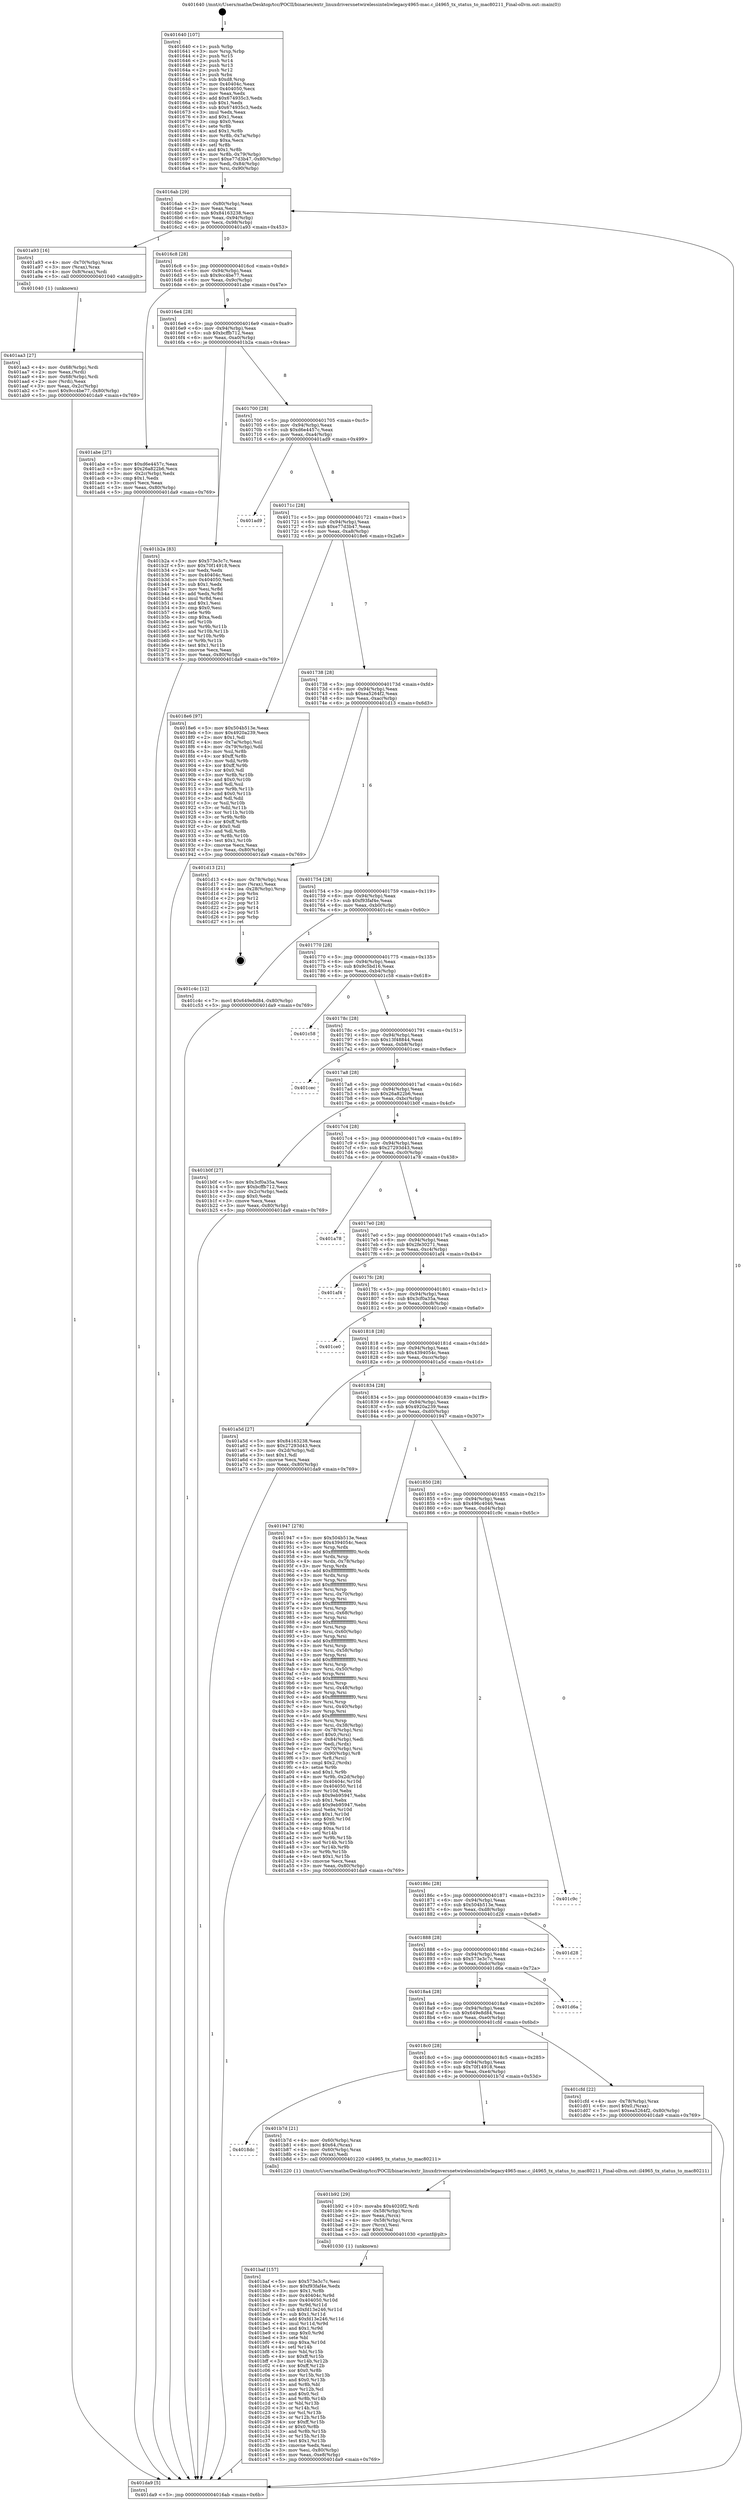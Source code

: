 digraph "0x401640" {
  label = "0x401640 (/mnt/c/Users/mathe/Desktop/tcc/POCII/binaries/extr_linuxdriversnetwirelessinteliwlegacy4965-mac.c_il4965_tx_status_to_mac80211_Final-ollvm.out::main(0))"
  labelloc = "t"
  node[shape=record]

  Entry [label="",width=0.3,height=0.3,shape=circle,fillcolor=black,style=filled]
  "0x4016ab" [label="{
     0x4016ab [29]\l
     | [instrs]\l
     &nbsp;&nbsp;0x4016ab \<+3\>: mov -0x80(%rbp),%eax\l
     &nbsp;&nbsp;0x4016ae \<+2\>: mov %eax,%ecx\l
     &nbsp;&nbsp;0x4016b0 \<+6\>: sub $0x84163238,%ecx\l
     &nbsp;&nbsp;0x4016b6 \<+6\>: mov %eax,-0x94(%rbp)\l
     &nbsp;&nbsp;0x4016bc \<+6\>: mov %ecx,-0x98(%rbp)\l
     &nbsp;&nbsp;0x4016c2 \<+6\>: je 0000000000401a93 \<main+0x453\>\l
  }"]
  "0x401a93" [label="{
     0x401a93 [16]\l
     | [instrs]\l
     &nbsp;&nbsp;0x401a93 \<+4\>: mov -0x70(%rbp),%rax\l
     &nbsp;&nbsp;0x401a97 \<+3\>: mov (%rax),%rax\l
     &nbsp;&nbsp;0x401a9a \<+4\>: mov 0x8(%rax),%rdi\l
     &nbsp;&nbsp;0x401a9e \<+5\>: call 0000000000401040 \<atoi@plt\>\l
     | [calls]\l
     &nbsp;&nbsp;0x401040 \{1\} (unknown)\l
  }"]
  "0x4016c8" [label="{
     0x4016c8 [28]\l
     | [instrs]\l
     &nbsp;&nbsp;0x4016c8 \<+5\>: jmp 00000000004016cd \<main+0x8d\>\l
     &nbsp;&nbsp;0x4016cd \<+6\>: mov -0x94(%rbp),%eax\l
     &nbsp;&nbsp;0x4016d3 \<+5\>: sub $0x9cc4be77,%eax\l
     &nbsp;&nbsp;0x4016d8 \<+6\>: mov %eax,-0x9c(%rbp)\l
     &nbsp;&nbsp;0x4016de \<+6\>: je 0000000000401abe \<main+0x47e\>\l
  }"]
  Exit [label="",width=0.3,height=0.3,shape=circle,fillcolor=black,style=filled,peripheries=2]
  "0x401abe" [label="{
     0x401abe [27]\l
     | [instrs]\l
     &nbsp;&nbsp;0x401abe \<+5\>: mov $0xd6e4457c,%eax\l
     &nbsp;&nbsp;0x401ac3 \<+5\>: mov $0x26a822b6,%ecx\l
     &nbsp;&nbsp;0x401ac8 \<+3\>: mov -0x2c(%rbp),%edx\l
     &nbsp;&nbsp;0x401acb \<+3\>: cmp $0x1,%edx\l
     &nbsp;&nbsp;0x401ace \<+3\>: cmovl %ecx,%eax\l
     &nbsp;&nbsp;0x401ad1 \<+3\>: mov %eax,-0x80(%rbp)\l
     &nbsp;&nbsp;0x401ad4 \<+5\>: jmp 0000000000401da9 \<main+0x769\>\l
  }"]
  "0x4016e4" [label="{
     0x4016e4 [28]\l
     | [instrs]\l
     &nbsp;&nbsp;0x4016e4 \<+5\>: jmp 00000000004016e9 \<main+0xa9\>\l
     &nbsp;&nbsp;0x4016e9 \<+6\>: mov -0x94(%rbp),%eax\l
     &nbsp;&nbsp;0x4016ef \<+5\>: sub $0xbcffb712,%eax\l
     &nbsp;&nbsp;0x4016f4 \<+6\>: mov %eax,-0xa0(%rbp)\l
     &nbsp;&nbsp;0x4016fa \<+6\>: je 0000000000401b2a \<main+0x4ea\>\l
  }"]
  "0x401baf" [label="{
     0x401baf [157]\l
     | [instrs]\l
     &nbsp;&nbsp;0x401baf \<+5\>: mov $0x573e3c7c,%esi\l
     &nbsp;&nbsp;0x401bb4 \<+5\>: mov $0xf93faf4e,%edx\l
     &nbsp;&nbsp;0x401bb9 \<+3\>: mov $0x1,%r8b\l
     &nbsp;&nbsp;0x401bbc \<+8\>: mov 0x40404c,%r9d\l
     &nbsp;&nbsp;0x401bc4 \<+8\>: mov 0x404050,%r10d\l
     &nbsp;&nbsp;0x401bcc \<+3\>: mov %r9d,%r11d\l
     &nbsp;&nbsp;0x401bcf \<+7\>: sub $0xfd13e246,%r11d\l
     &nbsp;&nbsp;0x401bd6 \<+4\>: sub $0x1,%r11d\l
     &nbsp;&nbsp;0x401bda \<+7\>: add $0xfd13e246,%r11d\l
     &nbsp;&nbsp;0x401be1 \<+4\>: imul %r11d,%r9d\l
     &nbsp;&nbsp;0x401be5 \<+4\>: and $0x1,%r9d\l
     &nbsp;&nbsp;0x401be9 \<+4\>: cmp $0x0,%r9d\l
     &nbsp;&nbsp;0x401bed \<+3\>: sete %bl\l
     &nbsp;&nbsp;0x401bf0 \<+4\>: cmp $0xa,%r10d\l
     &nbsp;&nbsp;0x401bf4 \<+4\>: setl %r14b\l
     &nbsp;&nbsp;0x401bf8 \<+3\>: mov %bl,%r15b\l
     &nbsp;&nbsp;0x401bfb \<+4\>: xor $0xff,%r15b\l
     &nbsp;&nbsp;0x401bff \<+3\>: mov %r14b,%r12b\l
     &nbsp;&nbsp;0x401c02 \<+4\>: xor $0xff,%r12b\l
     &nbsp;&nbsp;0x401c06 \<+4\>: xor $0x0,%r8b\l
     &nbsp;&nbsp;0x401c0a \<+3\>: mov %r15b,%r13b\l
     &nbsp;&nbsp;0x401c0d \<+4\>: and $0x0,%r13b\l
     &nbsp;&nbsp;0x401c11 \<+3\>: and %r8b,%bl\l
     &nbsp;&nbsp;0x401c14 \<+3\>: mov %r12b,%cl\l
     &nbsp;&nbsp;0x401c17 \<+3\>: and $0x0,%cl\l
     &nbsp;&nbsp;0x401c1a \<+3\>: and %r8b,%r14b\l
     &nbsp;&nbsp;0x401c1d \<+3\>: or %bl,%r13b\l
     &nbsp;&nbsp;0x401c20 \<+3\>: or %r14b,%cl\l
     &nbsp;&nbsp;0x401c23 \<+3\>: xor %cl,%r13b\l
     &nbsp;&nbsp;0x401c26 \<+3\>: or %r12b,%r15b\l
     &nbsp;&nbsp;0x401c29 \<+4\>: xor $0xff,%r15b\l
     &nbsp;&nbsp;0x401c2d \<+4\>: or $0x0,%r8b\l
     &nbsp;&nbsp;0x401c31 \<+3\>: and %r8b,%r15b\l
     &nbsp;&nbsp;0x401c34 \<+3\>: or %r15b,%r13b\l
     &nbsp;&nbsp;0x401c37 \<+4\>: test $0x1,%r13b\l
     &nbsp;&nbsp;0x401c3b \<+3\>: cmovne %edx,%esi\l
     &nbsp;&nbsp;0x401c3e \<+3\>: mov %esi,-0x80(%rbp)\l
     &nbsp;&nbsp;0x401c41 \<+6\>: mov %eax,-0xe8(%rbp)\l
     &nbsp;&nbsp;0x401c47 \<+5\>: jmp 0000000000401da9 \<main+0x769\>\l
  }"]
  "0x401b2a" [label="{
     0x401b2a [83]\l
     | [instrs]\l
     &nbsp;&nbsp;0x401b2a \<+5\>: mov $0x573e3c7c,%eax\l
     &nbsp;&nbsp;0x401b2f \<+5\>: mov $0x70f14918,%ecx\l
     &nbsp;&nbsp;0x401b34 \<+2\>: xor %edx,%edx\l
     &nbsp;&nbsp;0x401b36 \<+7\>: mov 0x40404c,%esi\l
     &nbsp;&nbsp;0x401b3d \<+7\>: mov 0x404050,%edi\l
     &nbsp;&nbsp;0x401b44 \<+3\>: sub $0x1,%edx\l
     &nbsp;&nbsp;0x401b47 \<+3\>: mov %esi,%r8d\l
     &nbsp;&nbsp;0x401b4a \<+3\>: add %edx,%r8d\l
     &nbsp;&nbsp;0x401b4d \<+4\>: imul %r8d,%esi\l
     &nbsp;&nbsp;0x401b51 \<+3\>: and $0x1,%esi\l
     &nbsp;&nbsp;0x401b54 \<+3\>: cmp $0x0,%esi\l
     &nbsp;&nbsp;0x401b57 \<+4\>: sete %r9b\l
     &nbsp;&nbsp;0x401b5b \<+3\>: cmp $0xa,%edi\l
     &nbsp;&nbsp;0x401b5e \<+4\>: setl %r10b\l
     &nbsp;&nbsp;0x401b62 \<+3\>: mov %r9b,%r11b\l
     &nbsp;&nbsp;0x401b65 \<+3\>: and %r10b,%r11b\l
     &nbsp;&nbsp;0x401b68 \<+3\>: xor %r10b,%r9b\l
     &nbsp;&nbsp;0x401b6b \<+3\>: or %r9b,%r11b\l
     &nbsp;&nbsp;0x401b6e \<+4\>: test $0x1,%r11b\l
     &nbsp;&nbsp;0x401b72 \<+3\>: cmovne %ecx,%eax\l
     &nbsp;&nbsp;0x401b75 \<+3\>: mov %eax,-0x80(%rbp)\l
     &nbsp;&nbsp;0x401b78 \<+5\>: jmp 0000000000401da9 \<main+0x769\>\l
  }"]
  "0x401700" [label="{
     0x401700 [28]\l
     | [instrs]\l
     &nbsp;&nbsp;0x401700 \<+5\>: jmp 0000000000401705 \<main+0xc5\>\l
     &nbsp;&nbsp;0x401705 \<+6\>: mov -0x94(%rbp),%eax\l
     &nbsp;&nbsp;0x40170b \<+5\>: sub $0xd6e4457c,%eax\l
     &nbsp;&nbsp;0x401710 \<+6\>: mov %eax,-0xa4(%rbp)\l
     &nbsp;&nbsp;0x401716 \<+6\>: je 0000000000401ad9 \<main+0x499\>\l
  }"]
  "0x401b92" [label="{
     0x401b92 [29]\l
     | [instrs]\l
     &nbsp;&nbsp;0x401b92 \<+10\>: movabs $0x4020f2,%rdi\l
     &nbsp;&nbsp;0x401b9c \<+4\>: mov -0x58(%rbp),%rcx\l
     &nbsp;&nbsp;0x401ba0 \<+2\>: mov %eax,(%rcx)\l
     &nbsp;&nbsp;0x401ba2 \<+4\>: mov -0x58(%rbp),%rcx\l
     &nbsp;&nbsp;0x401ba6 \<+2\>: mov (%rcx),%esi\l
     &nbsp;&nbsp;0x401ba8 \<+2\>: mov $0x0,%al\l
     &nbsp;&nbsp;0x401baa \<+5\>: call 0000000000401030 \<printf@plt\>\l
     | [calls]\l
     &nbsp;&nbsp;0x401030 \{1\} (unknown)\l
  }"]
  "0x401ad9" [label="{
     0x401ad9\l
  }", style=dashed]
  "0x40171c" [label="{
     0x40171c [28]\l
     | [instrs]\l
     &nbsp;&nbsp;0x40171c \<+5\>: jmp 0000000000401721 \<main+0xe1\>\l
     &nbsp;&nbsp;0x401721 \<+6\>: mov -0x94(%rbp),%eax\l
     &nbsp;&nbsp;0x401727 \<+5\>: sub $0xe77d3b47,%eax\l
     &nbsp;&nbsp;0x40172c \<+6\>: mov %eax,-0xa8(%rbp)\l
     &nbsp;&nbsp;0x401732 \<+6\>: je 00000000004018e6 \<main+0x2a6\>\l
  }"]
  "0x4018dc" [label="{
     0x4018dc\l
  }", style=dashed]
  "0x4018e6" [label="{
     0x4018e6 [97]\l
     | [instrs]\l
     &nbsp;&nbsp;0x4018e6 \<+5\>: mov $0x504b513e,%eax\l
     &nbsp;&nbsp;0x4018eb \<+5\>: mov $0x4920a239,%ecx\l
     &nbsp;&nbsp;0x4018f0 \<+2\>: mov $0x1,%dl\l
     &nbsp;&nbsp;0x4018f2 \<+4\>: mov -0x7a(%rbp),%sil\l
     &nbsp;&nbsp;0x4018f6 \<+4\>: mov -0x79(%rbp),%dil\l
     &nbsp;&nbsp;0x4018fa \<+3\>: mov %sil,%r8b\l
     &nbsp;&nbsp;0x4018fd \<+4\>: xor $0xff,%r8b\l
     &nbsp;&nbsp;0x401901 \<+3\>: mov %dil,%r9b\l
     &nbsp;&nbsp;0x401904 \<+4\>: xor $0xff,%r9b\l
     &nbsp;&nbsp;0x401908 \<+3\>: xor $0x0,%dl\l
     &nbsp;&nbsp;0x40190b \<+3\>: mov %r8b,%r10b\l
     &nbsp;&nbsp;0x40190e \<+4\>: and $0x0,%r10b\l
     &nbsp;&nbsp;0x401912 \<+3\>: and %dl,%sil\l
     &nbsp;&nbsp;0x401915 \<+3\>: mov %r9b,%r11b\l
     &nbsp;&nbsp;0x401918 \<+4\>: and $0x0,%r11b\l
     &nbsp;&nbsp;0x40191c \<+3\>: and %dl,%dil\l
     &nbsp;&nbsp;0x40191f \<+3\>: or %sil,%r10b\l
     &nbsp;&nbsp;0x401922 \<+3\>: or %dil,%r11b\l
     &nbsp;&nbsp;0x401925 \<+3\>: xor %r11b,%r10b\l
     &nbsp;&nbsp;0x401928 \<+3\>: or %r9b,%r8b\l
     &nbsp;&nbsp;0x40192b \<+4\>: xor $0xff,%r8b\l
     &nbsp;&nbsp;0x40192f \<+3\>: or $0x0,%dl\l
     &nbsp;&nbsp;0x401932 \<+3\>: and %dl,%r8b\l
     &nbsp;&nbsp;0x401935 \<+3\>: or %r8b,%r10b\l
     &nbsp;&nbsp;0x401938 \<+4\>: test $0x1,%r10b\l
     &nbsp;&nbsp;0x40193c \<+3\>: cmovne %ecx,%eax\l
     &nbsp;&nbsp;0x40193f \<+3\>: mov %eax,-0x80(%rbp)\l
     &nbsp;&nbsp;0x401942 \<+5\>: jmp 0000000000401da9 \<main+0x769\>\l
  }"]
  "0x401738" [label="{
     0x401738 [28]\l
     | [instrs]\l
     &nbsp;&nbsp;0x401738 \<+5\>: jmp 000000000040173d \<main+0xfd\>\l
     &nbsp;&nbsp;0x40173d \<+6\>: mov -0x94(%rbp),%eax\l
     &nbsp;&nbsp;0x401743 \<+5\>: sub $0xea5264f2,%eax\l
     &nbsp;&nbsp;0x401748 \<+6\>: mov %eax,-0xac(%rbp)\l
     &nbsp;&nbsp;0x40174e \<+6\>: je 0000000000401d13 \<main+0x6d3\>\l
  }"]
  "0x401da9" [label="{
     0x401da9 [5]\l
     | [instrs]\l
     &nbsp;&nbsp;0x401da9 \<+5\>: jmp 00000000004016ab \<main+0x6b\>\l
  }"]
  "0x401640" [label="{
     0x401640 [107]\l
     | [instrs]\l
     &nbsp;&nbsp;0x401640 \<+1\>: push %rbp\l
     &nbsp;&nbsp;0x401641 \<+3\>: mov %rsp,%rbp\l
     &nbsp;&nbsp;0x401644 \<+2\>: push %r15\l
     &nbsp;&nbsp;0x401646 \<+2\>: push %r14\l
     &nbsp;&nbsp;0x401648 \<+2\>: push %r13\l
     &nbsp;&nbsp;0x40164a \<+2\>: push %r12\l
     &nbsp;&nbsp;0x40164c \<+1\>: push %rbx\l
     &nbsp;&nbsp;0x40164d \<+7\>: sub $0xd8,%rsp\l
     &nbsp;&nbsp;0x401654 \<+7\>: mov 0x40404c,%eax\l
     &nbsp;&nbsp;0x40165b \<+7\>: mov 0x404050,%ecx\l
     &nbsp;&nbsp;0x401662 \<+2\>: mov %eax,%edx\l
     &nbsp;&nbsp;0x401664 \<+6\>: add $0x674935c3,%edx\l
     &nbsp;&nbsp;0x40166a \<+3\>: sub $0x1,%edx\l
     &nbsp;&nbsp;0x40166d \<+6\>: sub $0x674935c3,%edx\l
     &nbsp;&nbsp;0x401673 \<+3\>: imul %edx,%eax\l
     &nbsp;&nbsp;0x401676 \<+3\>: and $0x1,%eax\l
     &nbsp;&nbsp;0x401679 \<+3\>: cmp $0x0,%eax\l
     &nbsp;&nbsp;0x40167c \<+4\>: sete %r8b\l
     &nbsp;&nbsp;0x401680 \<+4\>: and $0x1,%r8b\l
     &nbsp;&nbsp;0x401684 \<+4\>: mov %r8b,-0x7a(%rbp)\l
     &nbsp;&nbsp;0x401688 \<+3\>: cmp $0xa,%ecx\l
     &nbsp;&nbsp;0x40168b \<+4\>: setl %r8b\l
     &nbsp;&nbsp;0x40168f \<+4\>: and $0x1,%r8b\l
     &nbsp;&nbsp;0x401693 \<+4\>: mov %r8b,-0x79(%rbp)\l
     &nbsp;&nbsp;0x401697 \<+7\>: movl $0xe77d3b47,-0x80(%rbp)\l
     &nbsp;&nbsp;0x40169e \<+6\>: mov %edi,-0x84(%rbp)\l
     &nbsp;&nbsp;0x4016a4 \<+7\>: mov %rsi,-0x90(%rbp)\l
  }"]
  "0x401b7d" [label="{
     0x401b7d [21]\l
     | [instrs]\l
     &nbsp;&nbsp;0x401b7d \<+4\>: mov -0x60(%rbp),%rax\l
     &nbsp;&nbsp;0x401b81 \<+6\>: movl $0x64,(%rax)\l
     &nbsp;&nbsp;0x401b87 \<+4\>: mov -0x60(%rbp),%rax\l
     &nbsp;&nbsp;0x401b8b \<+2\>: mov (%rax),%edi\l
     &nbsp;&nbsp;0x401b8d \<+5\>: call 0000000000401220 \<il4965_tx_status_to_mac80211\>\l
     | [calls]\l
     &nbsp;&nbsp;0x401220 \{1\} (/mnt/c/Users/mathe/Desktop/tcc/POCII/binaries/extr_linuxdriversnetwirelessinteliwlegacy4965-mac.c_il4965_tx_status_to_mac80211_Final-ollvm.out::il4965_tx_status_to_mac80211)\l
  }"]
  "0x401d13" [label="{
     0x401d13 [21]\l
     | [instrs]\l
     &nbsp;&nbsp;0x401d13 \<+4\>: mov -0x78(%rbp),%rax\l
     &nbsp;&nbsp;0x401d17 \<+2\>: mov (%rax),%eax\l
     &nbsp;&nbsp;0x401d19 \<+4\>: lea -0x28(%rbp),%rsp\l
     &nbsp;&nbsp;0x401d1d \<+1\>: pop %rbx\l
     &nbsp;&nbsp;0x401d1e \<+2\>: pop %r12\l
     &nbsp;&nbsp;0x401d20 \<+2\>: pop %r13\l
     &nbsp;&nbsp;0x401d22 \<+2\>: pop %r14\l
     &nbsp;&nbsp;0x401d24 \<+2\>: pop %r15\l
     &nbsp;&nbsp;0x401d26 \<+1\>: pop %rbp\l
     &nbsp;&nbsp;0x401d27 \<+1\>: ret\l
  }"]
  "0x401754" [label="{
     0x401754 [28]\l
     | [instrs]\l
     &nbsp;&nbsp;0x401754 \<+5\>: jmp 0000000000401759 \<main+0x119\>\l
     &nbsp;&nbsp;0x401759 \<+6\>: mov -0x94(%rbp),%eax\l
     &nbsp;&nbsp;0x40175f \<+5\>: sub $0xf93faf4e,%eax\l
     &nbsp;&nbsp;0x401764 \<+6\>: mov %eax,-0xb0(%rbp)\l
     &nbsp;&nbsp;0x40176a \<+6\>: je 0000000000401c4c \<main+0x60c\>\l
  }"]
  "0x4018c0" [label="{
     0x4018c0 [28]\l
     | [instrs]\l
     &nbsp;&nbsp;0x4018c0 \<+5\>: jmp 00000000004018c5 \<main+0x285\>\l
     &nbsp;&nbsp;0x4018c5 \<+6\>: mov -0x94(%rbp),%eax\l
     &nbsp;&nbsp;0x4018cb \<+5\>: sub $0x70f14918,%eax\l
     &nbsp;&nbsp;0x4018d0 \<+6\>: mov %eax,-0xe4(%rbp)\l
     &nbsp;&nbsp;0x4018d6 \<+6\>: je 0000000000401b7d \<main+0x53d\>\l
  }"]
  "0x401c4c" [label="{
     0x401c4c [12]\l
     | [instrs]\l
     &nbsp;&nbsp;0x401c4c \<+7\>: movl $0x649e8d84,-0x80(%rbp)\l
     &nbsp;&nbsp;0x401c53 \<+5\>: jmp 0000000000401da9 \<main+0x769\>\l
  }"]
  "0x401770" [label="{
     0x401770 [28]\l
     | [instrs]\l
     &nbsp;&nbsp;0x401770 \<+5\>: jmp 0000000000401775 \<main+0x135\>\l
     &nbsp;&nbsp;0x401775 \<+6\>: mov -0x94(%rbp),%eax\l
     &nbsp;&nbsp;0x40177b \<+5\>: sub $0x9c5bd16,%eax\l
     &nbsp;&nbsp;0x401780 \<+6\>: mov %eax,-0xb4(%rbp)\l
     &nbsp;&nbsp;0x401786 \<+6\>: je 0000000000401c58 \<main+0x618\>\l
  }"]
  "0x401cfd" [label="{
     0x401cfd [22]\l
     | [instrs]\l
     &nbsp;&nbsp;0x401cfd \<+4\>: mov -0x78(%rbp),%rax\l
     &nbsp;&nbsp;0x401d01 \<+6\>: movl $0x0,(%rax)\l
     &nbsp;&nbsp;0x401d07 \<+7\>: movl $0xea5264f2,-0x80(%rbp)\l
     &nbsp;&nbsp;0x401d0e \<+5\>: jmp 0000000000401da9 \<main+0x769\>\l
  }"]
  "0x401c58" [label="{
     0x401c58\l
  }", style=dashed]
  "0x40178c" [label="{
     0x40178c [28]\l
     | [instrs]\l
     &nbsp;&nbsp;0x40178c \<+5\>: jmp 0000000000401791 \<main+0x151\>\l
     &nbsp;&nbsp;0x401791 \<+6\>: mov -0x94(%rbp),%eax\l
     &nbsp;&nbsp;0x401797 \<+5\>: sub $0x13f48844,%eax\l
     &nbsp;&nbsp;0x40179c \<+6\>: mov %eax,-0xb8(%rbp)\l
     &nbsp;&nbsp;0x4017a2 \<+6\>: je 0000000000401cec \<main+0x6ac\>\l
  }"]
  "0x4018a4" [label="{
     0x4018a4 [28]\l
     | [instrs]\l
     &nbsp;&nbsp;0x4018a4 \<+5\>: jmp 00000000004018a9 \<main+0x269\>\l
     &nbsp;&nbsp;0x4018a9 \<+6\>: mov -0x94(%rbp),%eax\l
     &nbsp;&nbsp;0x4018af \<+5\>: sub $0x649e8d84,%eax\l
     &nbsp;&nbsp;0x4018b4 \<+6\>: mov %eax,-0xe0(%rbp)\l
     &nbsp;&nbsp;0x4018ba \<+6\>: je 0000000000401cfd \<main+0x6bd\>\l
  }"]
  "0x401cec" [label="{
     0x401cec\l
  }", style=dashed]
  "0x4017a8" [label="{
     0x4017a8 [28]\l
     | [instrs]\l
     &nbsp;&nbsp;0x4017a8 \<+5\>: jmp 00000000004017ad \<main+0x16d\>\l
     &nbsp;&nbsp;0x4017ad \<+6\>: mov -0x94(%rbp),%eax\l
     &nbsp;&nbsp;0x4017b3 \<+5\>: sub $0x26a822b6,%eax\l
     &nbsp;&nbsp;0x4017b8 \<+6\>: mov %eax,-0xbc(%rbp)\l
     &nbsp;&nbsp;0x4017be \<+6\>: je 0000000000401b0f \<main+0x4cf\>\l
  }"]
  "0x401d6a" [label="{
     0x401d6a\l
  }", style=dashed]
  "0x401b0f" [label="{
     0x401b0f [27]\l
     | [instrs]\l
     &nbsp;&nbsp;0x401b0f \<+5\>: mov $0x3cf0a35a,%eax\l
     &nbsp;&nbsp;0x401b14 \<+5\>: mov $0xbcffb712,%ecx\l
     &nbsp;&nbsp;0x401b19 \<+3\>: mov -0x2c(%rbp),%edx\l
     &nbsp;&nbsp;0x401b1c \<+3\>: cmp $0x0,%edx\l
     &nbsp;&nbsp;0x401b1f \<+3\>: cmove %ecx,%eax\l
     &nbsp;&nbsp;0x401b22 \<+3\>: mov %eax,-0x80(%rbp)\l
     &nbsp;&nbsp;0x401b25 \<+5\>: jmp 0000000000401da9 \<main+0x769\>\l
  }"]
  "0x4017c4" [label="{
     0x4017c4 [28]\l
     | [instrs]\l
     &nbsp;&nbsp;0x4017c4 \<+5\>: jmp 00000000004017c9 \<main+0x189\>\l
     &nbsp;&nbsp;0x4017c9 \<+6\>: mov -0x94(%rbp),%eax\l
     &nbsp;&nbsp;0x4017cf \<+5\>: sub $0x27293d43,%eax\l
     &nbsp;&nbsp;0x4017d4 \<+6\>: mov %eax,-0xc0(%rbp)\l
     &nbsp;&nbsp;0x4017da \<+6\>: je 0000000000401a78 \<main+0x438\>\l
  }"]
  "0x401888" [label="{
     0x401888 [28]\l
     | [instrs]\l
     &nbsp;&nbsp;0x401888 \<+5\>: jmp 000000000040188d \<main+0x24d\>\l
     &nbsp;&nbsp;0x40188d \<+6\>: mov -0x94(%rbp),%eax\l
     &nbsp;&nbsp;0x401893 \<+5\>: sub $0x573e3c7c,%eax\l
     &nbsp;&nbsp;0x401898 \<+6\>: mov %eax,-0xdc(%rbp)\l
     &nbsp;&nbsp;0x40189e \<+6\>: je 0000000000401d6a \<main+0x72a\>\l
  }"]
  "0x401a78" [label="{
     0x401a78\l
  }", style=dashed]
  "0x4017e0" [label="{
     0x4017e0 [28]\l
     | [instrs]\l
     &nbsp;&nbsp;0x4017e0 \<+5\>: jmp 00000000004017e5 \<main+0x1a5\>\l
     &nbsp;&nbsp;0x4017e5 \<+6\>: mov -0x94(%rbp),%eax\l
     &nbsp;&nbsp;0x4017eb \<+5\>: sub $0x2fe30271,%eax\l
     &nbsp;&nbsp;0x4017f0 \<+6\>: mov %eax,-0xc4(%rbp)\l
     &nbsp;&nbsp;0x4017f6 \<+6\>: je 0000000000401af4 \<main+0x4b4\>\l
  }"]
  "0x401d28" [label="{
     0x401d28\l
  }", style=dashed]
  "0x401af4" [label="{
     0x401af4\l
  }", style=dashed]
  "0x4017fc" [label="{
     0x4017fc [28]\l
     | [instrs]\l
     &nbsp;&nbsp;0x4017fc \<+5\>: jmp 0000000000401801 \<main+0x1c1\>\l
     &nbsp;&nbsp;0x401801 \<+6\>: mov -0x94(%rbp),%eax\l
     &nbsp;&nbsp;0x401807 \<+5\>: sub $0x3cf0a35a,%eax\l
     &nbsp;&nbsp;0x40180c \<+6\>: mov %eax,-0xc8(%rbp)\l
     &nbsp;&nbsp;0x401812 \<+6\>: je 0000000000401ce0 \<main+0x6a0\>\l
  }"]
  "0x40186c" [label="{
     0x40186c [28]\l
     | [instrs]\l
     &nbsp;&nbsp;0x40186c \<+5\>: jmp 0000000000401871 \<main+0x231\>\l
     &nbsp;&nbsp;0x401871 \<+6\>: mov -0x94(%rbp),%eax\l
     &nbsp;&nbsp;0x401877 \<+5\>: sub $0x504b513e,%eax\l
     &nbsp;&nbsp;0x40187c \<+6\>: mov %eax,-0xd8(%rbp)\l
     &nbsp;&nbsp;0x401882 \<+6\>: je 0000000000401d28 \<main+0x6e8\>\l
  }"]
  "0x401ce0" [label="{
     0x401ce0\l
  }", style=dashed]
  "0x401818" [label="{
     0x401818 [28]\l
     | [instrs]\l
     &nbsp;&nbsp;0x401818 \<+5\>: jmp 000000000040181d \<main+0x1dd\>\l
     &nbsp;&nbsp;0x40181d \<+6\>: mov -0x94(%rbp),%eax\l
     &nbsp;&nbsp;0x401823 \<+5\>: sub $0x4394054c,%eax\l
     &nbsp;&nbsp;0x401828 \<+6\>: mov %eax,-0xcc(%rbp)\l
     &nbsp;&nbsp;0x40182e \<+6\>: je 0000000000401a5d \<main+0x41d\>\l
  }"]
  "0x401c9c" [label="{
     0x401c9c\l
  }", style=dashed]
  "0x401a5d" [label="{
     0x401a5d [27]\l
     | [instrs]\l
     &nbsp;&nbsp;0x401a5d \<+5\>: mov $0x84163238,%eax\l
     &nbsp;&nbsp;0x401a62 \<+5\>: mov $0x27293d43,%ecx\l
     &nbsp;&nbsp;0x401a67 \<+3\>: mov -0x2d(%rbp),%dl\l
     &nbsp;&nbsp;0x401a6a \<+3\>: test $0x1,%dl\l
     &nbsp;&nbsp;0x401a6d \<+3\>: cmovne %ecx,%eax\l
     &nbsp;&nbsp;0x401a70 \<+3\>: mov %eax,-0x80(%rbp)\l
     &nbsp;&nbsp;0x401a73 \<+5\>: jmp 0000000000401da9 \<main+0x769\>\l
  }"]
  "0x401834" [label="{
     0x401834 [28]\l
     | [instrs]\l
     &nbsp;&nbsp;0x401834 \<+5\>: jmp 0000000000401839 \<main+0x1f9\>\l
     &nbsp;&nbsp;0x401839 \<+6\>: mov -0x94(%rbp),%eax\l
     &nbsp;&nbsp;0x40183f \<+5\>: sub $0x4920a239,%eax\l
     &nbsp;&nbsp;0x401844 \<+6\>: mov %eax,-0xd0(%rbp)\l
     &nbsp;&nbsp;0x40184a \<+6\>: je 0000000000401947 \<main+0x307\>\l
  }"]
  "0x401aa3" [label="{
     0x401aa3 [27]\l
     | [instrs]\l
     &nbsp;&nbsp;0x401aa3 \<+4\>: mov -0x68(%rbp),%rdi\l
     &nbsp;&nbsp;0x401aa7 \<+2\>: mov %eax,(%rdi)\l
     &nbsp;&nbsp;0x401aa9 \<+4\>: mov -0x68(%rbp),%rdi\l
     &nbsp;&nbsp;0x401aad \<+2\>: mov (%rdi),%eax\l
     &nbsp;&nbsp;0x401aaf \<+3\>: mov %eax,-0x2c(%rbp)\l
     &nbsp;&nbsp;0x401ab2 \<+7\>: movl $0x9cc4be77,-0x80(%rbp)\l
     &nbsp;&nbsp;0x401ab9 \<+5\>: jmp 0000000000401da9 \<main+0x769\>\l
  }"]
  "0x401947" [label="{
     0x401947 [278]\l
     | [instrs]\l
     &nbsp;&nbsp;0x401947 \<+5\>: mov $0x504b513e,%eax\l
     &nbsp;&nbsp;0x40194c \<+5\>: mov $0x4394054c,%ecx\l
     &nbsp;&nbsp;0x401951 \<+3\>: mov %rsp,%rdx\l
     &nbsp;&nbsp;0x401954 \<+4\>: add $0xfffffffffffffff0,%rdx\l
     &nbsp;&nbsp;0x401958 \<+3\>: mov %rdx,%rsp\l
     &nbsp;&nbsp;0x40195b \<+4\>: mov %rdx,-0x78(%rbp)\l
     &nbsp;&nbsp;0x40195f \<+3\>: mov %rsp,%rdx\l
     &nbsp;&nbsp;0x401962 \<+4\>: add $0xfffffffffffffff0,%rdx\l
     &nbsp;&nbsp;0x401966 \<+3\>: mov %rdx,%rsp\l
     &nbsp;&nbsp;0x401969 \<+3\>: mov %rsp,%rsi\l
     &nbsp;&nbsp;0x40196c \<+4\>: add $0xfffffffffffffff0,%rsi\l
     &nbsp;&nbsp;0x401970 \<+3\>: mov %rsi,%rsp\l
     &nbsp;&nbsp;0x401973 \<+4\>: mov %rsi,-0x70(%rbp)\l
     &nbsp;&nbsp;0x401977 \<+3\>: mov %rsp,%rsi\l
     &nbsp;&nbsp;0x40197a \<+4\>: add $0xfffffffffffffff0,%rsi\l
     &nbsp;&nbsp;0x40197e \<+3\>: mov %rsi,%rsp\l
     &nbsp;&nbsp;0x401981 \<+4\>: mov %rsi,-0x68(%rbp)\l
     &nbsp;&nbsp;0x401985 \<+3\>: mov %rsp,%rsi\l
     &nbsp;&nbsp;0x401988 \<+4\>: add $0xfffffffffffffff0,%rsi\l
     &nbsp;&nbsp;0x40198c \<+3\>: mov %rsi,%rsp\l
     &nbsp;&nbsp;0x40198f \<+4\>: mov %rsi,-0x60(%rbp)\l
     &nbsp;&nbsp;0x401993 \<+3\>: mov %rsp,%rsi\l
     &nbsp;&nbsp;0x401996 \<+4\>: add $0xfffffffffffffff0,%rsi\l
     &nbsp;&nbsp;0x40199a \<+3\>: mov %rsi,%rsp\l
     &nbsp;&nbsp;0x40199d \<+4\>: mov %rsi,-0x58(%rbp)\l
     &nbsp;&nbsp;0x4019a1 \<+3\>: mov %rsp,%rsi\l
     &nbsp;&nbsp;0x4019a4 \<+4\>: add $0xfffffffffffffff0,%rsi\l
     &nbsp;&nbsp;0x4019a8 \<+3\>: mov %rsi,%rsp\l
     &nbsp;&nbsp;0x4019ab \<+4\>: mov %rsi,-0x50(%rbp)\l
     &nbsp;&nbsp;0x4019af \<+3\>: mov %rsp,%rsi\l
     &nbsp;&nbsp;0x4019b2 \<+4\>: add $0xfffffffffffffff0,%rsi\l
     &nbsp;&nbsp;0x4019b6 \<+3\>: mov %rsi,%rsp\l
     &nbsp;&nbsp;0x4019b9 \<+4\>: mov %rsi,-0x48(%rbp)\l
     &nbsp;&nbsp;0x4019bd \<+3\>: mov %rsp,%rsi\l
     &nbsp;&nbsp;0x4019c0 \<+4\>: add $0xfffffffffffffff0,%rsi\l
     &nbsp;&nbsp;0x4019c4 \<+3\>: mov %rsi,%rsp\l
     &nbsp;&nbsp;0x4019c7 \<+4\>: mov %rsi,-0x40(%rbp)\l
     &nbsp;&nbsp;0x4019cb \<+3\>: mov %rsp,%rsi\l
     &nbsp;&nbsp;0x4019ce \<+4\>: add $0xfffffffffffffff0,%rsi\l
     &nbsp;&nbsp;0x4019d2 \<+3\>: mov %rsi,%rsp\l
     &nbsp;&nbsp;0x4019d5 \<+4\>: mov %rsi,-0x38(%rbp)\l
     &nbsp;&nbsp;0x4019d9 \<+4\>: mov -0x78(%rbp),%rsi\l
     &nbsp;&nbsp;0x4019dd \<+6\>: movl $0x0,(%rsi)\l
     &nbsp;&nbsp;0x4019e3 \<+6\>: mov -0x84(%rbp),%edi\l
     &nbsp;&nbsp;0x4019e9 \<+2\>: mov %edi,(%rdx)\l
     &nbsp;&nbsp;0x4019eb \<+4\>: mov -0x70(%rbp),%rsi\l
     &nbsp;&nbsp;0x4019ef \<+7\>: mov -0x90(%rbp),%r8\l
     &nbsp;&nbsp;0x4019f6 \<+3\>: mov %r8,(%rsi)\l
     &nbsp;&nbsp;0x4019f9 \<+3\>: cmpl $0x2,(%rdx)\l
     &nbsp;&nbsp;0x4019fc \<+4\>: setne %r9b\l
     &nbsp;&nbsp;0x401a00 \<+4\>: and $0x1,%r9b\l
     &nbsp;&nbsp;0x401a04 \<+4\>: mov %r9b,-0x2d(%rbp)\l
     &nbsp;&nbsp;0x401a08 \<+8\>: mov 0x40404c,%r10d\l
     &nbsp;&nbsp;0x401a10 \<+8\>: mov 0x404050,%r11d\l
     &nbsp;&nbsp;0x401a18 \<+3\>: mov %r10d,%ebx\l
     &nbsp;&nbsp;0x401a1b \<+6\>: sub $0x9eb95947,%ebx\l
     &nbsp;&nbsp;0x401a21 \<+3\>: sub $0x1,%ebx\l
     &nbsp;&nbsp;0x401a24 \<+6\>: add $0x9eb95947,%ebx\l
     &nbsp;&nbsp;0x401a2a \<+4\>: imul %ebx,%r10d\l
     &nbsp;&nbsp;0x401a2e \<+4\>: and $0x1,%r10d\l
     &nbsp;&nbsp;0x401a32 \<+4\>: cmp $0x0,%r10d\l
     &nbsp;&nbsp;0x401a36 \<+4\>: sete %r9b\l
     &nbsp;&nbsp;0x401a3a \<+4\>: cmp $0xa,%r11d\l
     &nbsp;&nbsp;0x401a3e \<+4\>: setl %r14b\l
     &nbsp;&nbsp;0x401a42 \<+3\>: mov %r9b,%r15b\l
     &nbsp;&nbsp;0x401a45 \<+3\>: and %r14b,%r15b\l
     &nbsp;&nbsp;0x401a48 \<+3\>: xor %r14b,%r9b\l
     &nbsp;&nbsp;0x401a4b \<+3\>: or %r9b,%r15b\l
     &nbsp;&nbsp;0x401a4e \<+4\>: test $0x1,%r15b\l
     &nbsp;&nbsp;0x401a52 \<+3\>: cmovne %ecx,%eax\l
     &nbsp;&nbsp;0x401a55 \<+3\>: mov %eax,-0x80(%rbp)\l
     &nbsp;&nbsp;0x401a58 \<+5\>: jmp 0000000000401da9 \<main+0x769\>\l
  }"]
  "0x401850" [label="{
     0x401850 [28]\l
     | [instrs]\l
     &nbsp;&nbsp;0x401850 \<+5\>: jmp 0000000000401855 \<main+0x215\>\l
     &nbsp;&nbsp;0x401855 \<+6\>: mov -0x94(%rbp),%eax\l
     &nbsp;&nbsp;0x40185b \<+5\>: sub $0x496c4046,%eax\l
     &nbsp;&nbsp;0x401860 \<+6\>: mov %eax,-0xd4(%rbp)\l
     &nbsp;&nbsp;0x401866 \<+6\>: je 0000000000401c9c \<main+0x65c\>\l
  }"]
  Entry -> "0x401640" [label=" 1"]
  "0x4016ab" -> "0x401a93" [label=" 1"]
  "0x4016ab" -> "0x4016c8" [label=" 10"]
  "0x401d13" -> Exit [label=" 1"]
  "0x4016c8" -> "0x401abe" [label=" 1"]
  "0x4016c8" -> "0x4016e4" [label=" 9"]
  "0x401cfd" -> "0x401da9" [label=" 1"]
  "0x4016e4" -> "0x401b2a" [label=" 1"]
  "0x4016e4" -> "0x401700" [label=" 8"]
  "0x401c4c" -> "0x401da9" [label=" 1"]
  "0x401700" -> "0x401ad9" [label=" 0"]
  "0x401700" -> "0x40171c" [label=" 8"]
  "0x401baf" -> "0x401da9" [label=" 1"]
  "0x40171c" -> "0x4018e6" [label=" 1"]
  "0x40171c" -> "0x401738" [label=" 7"]
  "0x4018e6" -> "0x401da9" [label=" 1"]
  "0x401640" -> "0x4016ab" [label=" 1"]
  "0x401da9" -> "0x4016ab" [label=" 10"]
  "0x401b92" -> "0x401baf" [label=" 1"]
  "0x401738" -> "0x401d13" [label=" 1"]
  "0x401738" -> "0x401754" [label=" 6"]
  "0x401b7d" -> "0x401b92" [label=" 1"]
  "0x401754" -> "0x401c4c" [label=" 1"]
  "0x401754" -> "0x401770" [label=" 5"]
  "0x4018c0" -> "0x401b7d" [label=" 1"]
  "0x401770" -> "0x401c58" [label=" 0"]
  "0x401770" -> "0x40178c" [label=" 5"]
  "0x4018c0" -> "0x4018dc" [label=" 0"]
  "0x40178c" -> "0x401cec" [label=" 0"]
  "0x40178c" -> "0x4017a8" [label=" 5"]
  "0x4018a4" -> "0x401cfd" [label=" 1"]
  "0x4017a8" -> "0x401b0f" [label=" 1"]
  "0x4017a8" -> "0x4017c4" [label=" 4"]
  "0x4018a4" -> "0x4018c0" [label=" 1"]
  "0x4017c4" -> "0x401a78" [label=" 0"]
  "0x4017c4" -> "0x4017e0" [label=" 4"]
  "0x401888" -> "0x401d6a" [label=" 0"]
  "0x4017e0" -> "0x401af4" [label=" 0"]
  "0x4017e0" -> "0x4017fc" [label=" 4"]
  "0x401888" -> "0x4018a4" [label=" 2"]
  "0x4017fc" -> "0x401ce0" [label=" 0"]
  "0x4017fc" -> "0x401818" [label=" 4"]
  "0x40186c" -> "0x401d28" [label=" 0"]
  "0x401818" -> "0x401a5d" [label=" 1"]
  "0x401818" -> "0x401834" [label=" 3"]
  "0x40186c" -> "0x401888" [label=" 2"]
  "0x401834" -> "0x401947" [label=" 1"]
  "0x401834" -> "0x401850" [label=" 2"]
  "0x401850" -> "0x401c9c" [label=" 0"]
  "0x401947" -> "0x401da9" [label=" 1"]
  "0x401a5d" -> "0x401da9" [label=" 1"]
  "0x401a93" -> "0x401aa3" [label=" 1"]
  "0x401aa3" -> "0x401da9" [label=" 1"]
  "0x401abe" -> "0x401da9" [label=" 1"]
  "0x401b0f" -> "0x401da9" [label=" 1"]
  "0x401b2a" -> "0x401da9" [label=" 1"]
  "0x401850" -> "0x40186c" [label=" 2"]
}
